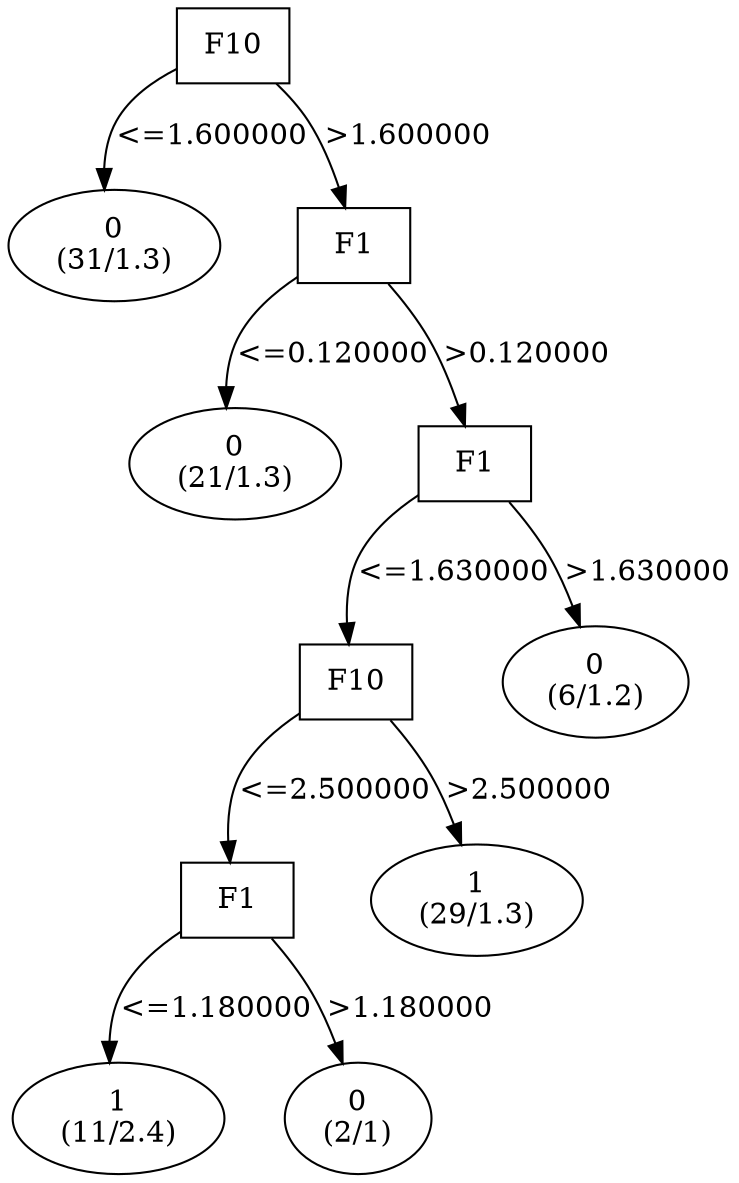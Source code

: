 digraph YaDT {
n0 [ shape=box, label="F10\n"]
n0 -> n1 [label="<=1.600000"]
n1 [ shape=ellipse, label="0\n(31/1.3)"]
n0 -> n2 [label=">1.600000"]
n2 [ shape=box, label="F1\n"]
n2 -> n3 [label="<=0.120000"]
n3 [ shape=ellipse, label="0\n(21/1.3)"]
n2 -> n4 [label=">0.120000"]
n4 [ shape=box, label="F1\n"]
n4 -> n5 [label="<=1.630000"]
n5 [ shape=box, label="F10\n"]
n5 -> n6 [label="<=2.500000"]
n6 [ shape=box, label="F1\n"]
n6 -> n7 [label="<=1.180000"]
n7 [ shape=ellipse, label="1\n(11/2.4)"]
n6 -> n8 [label=">1.180000"]
n8 [ shape=ellipse, label="0\n(2/1)"]
n5 -> n10 [label=">2.500000"]
n10 [ shape=ellipse, label="1\n(29/1.3)"]
n4 -> n12 [label=">1.630000"]
n12 [ shape=ellipse, label="0\n(6/1.2)"]
}
